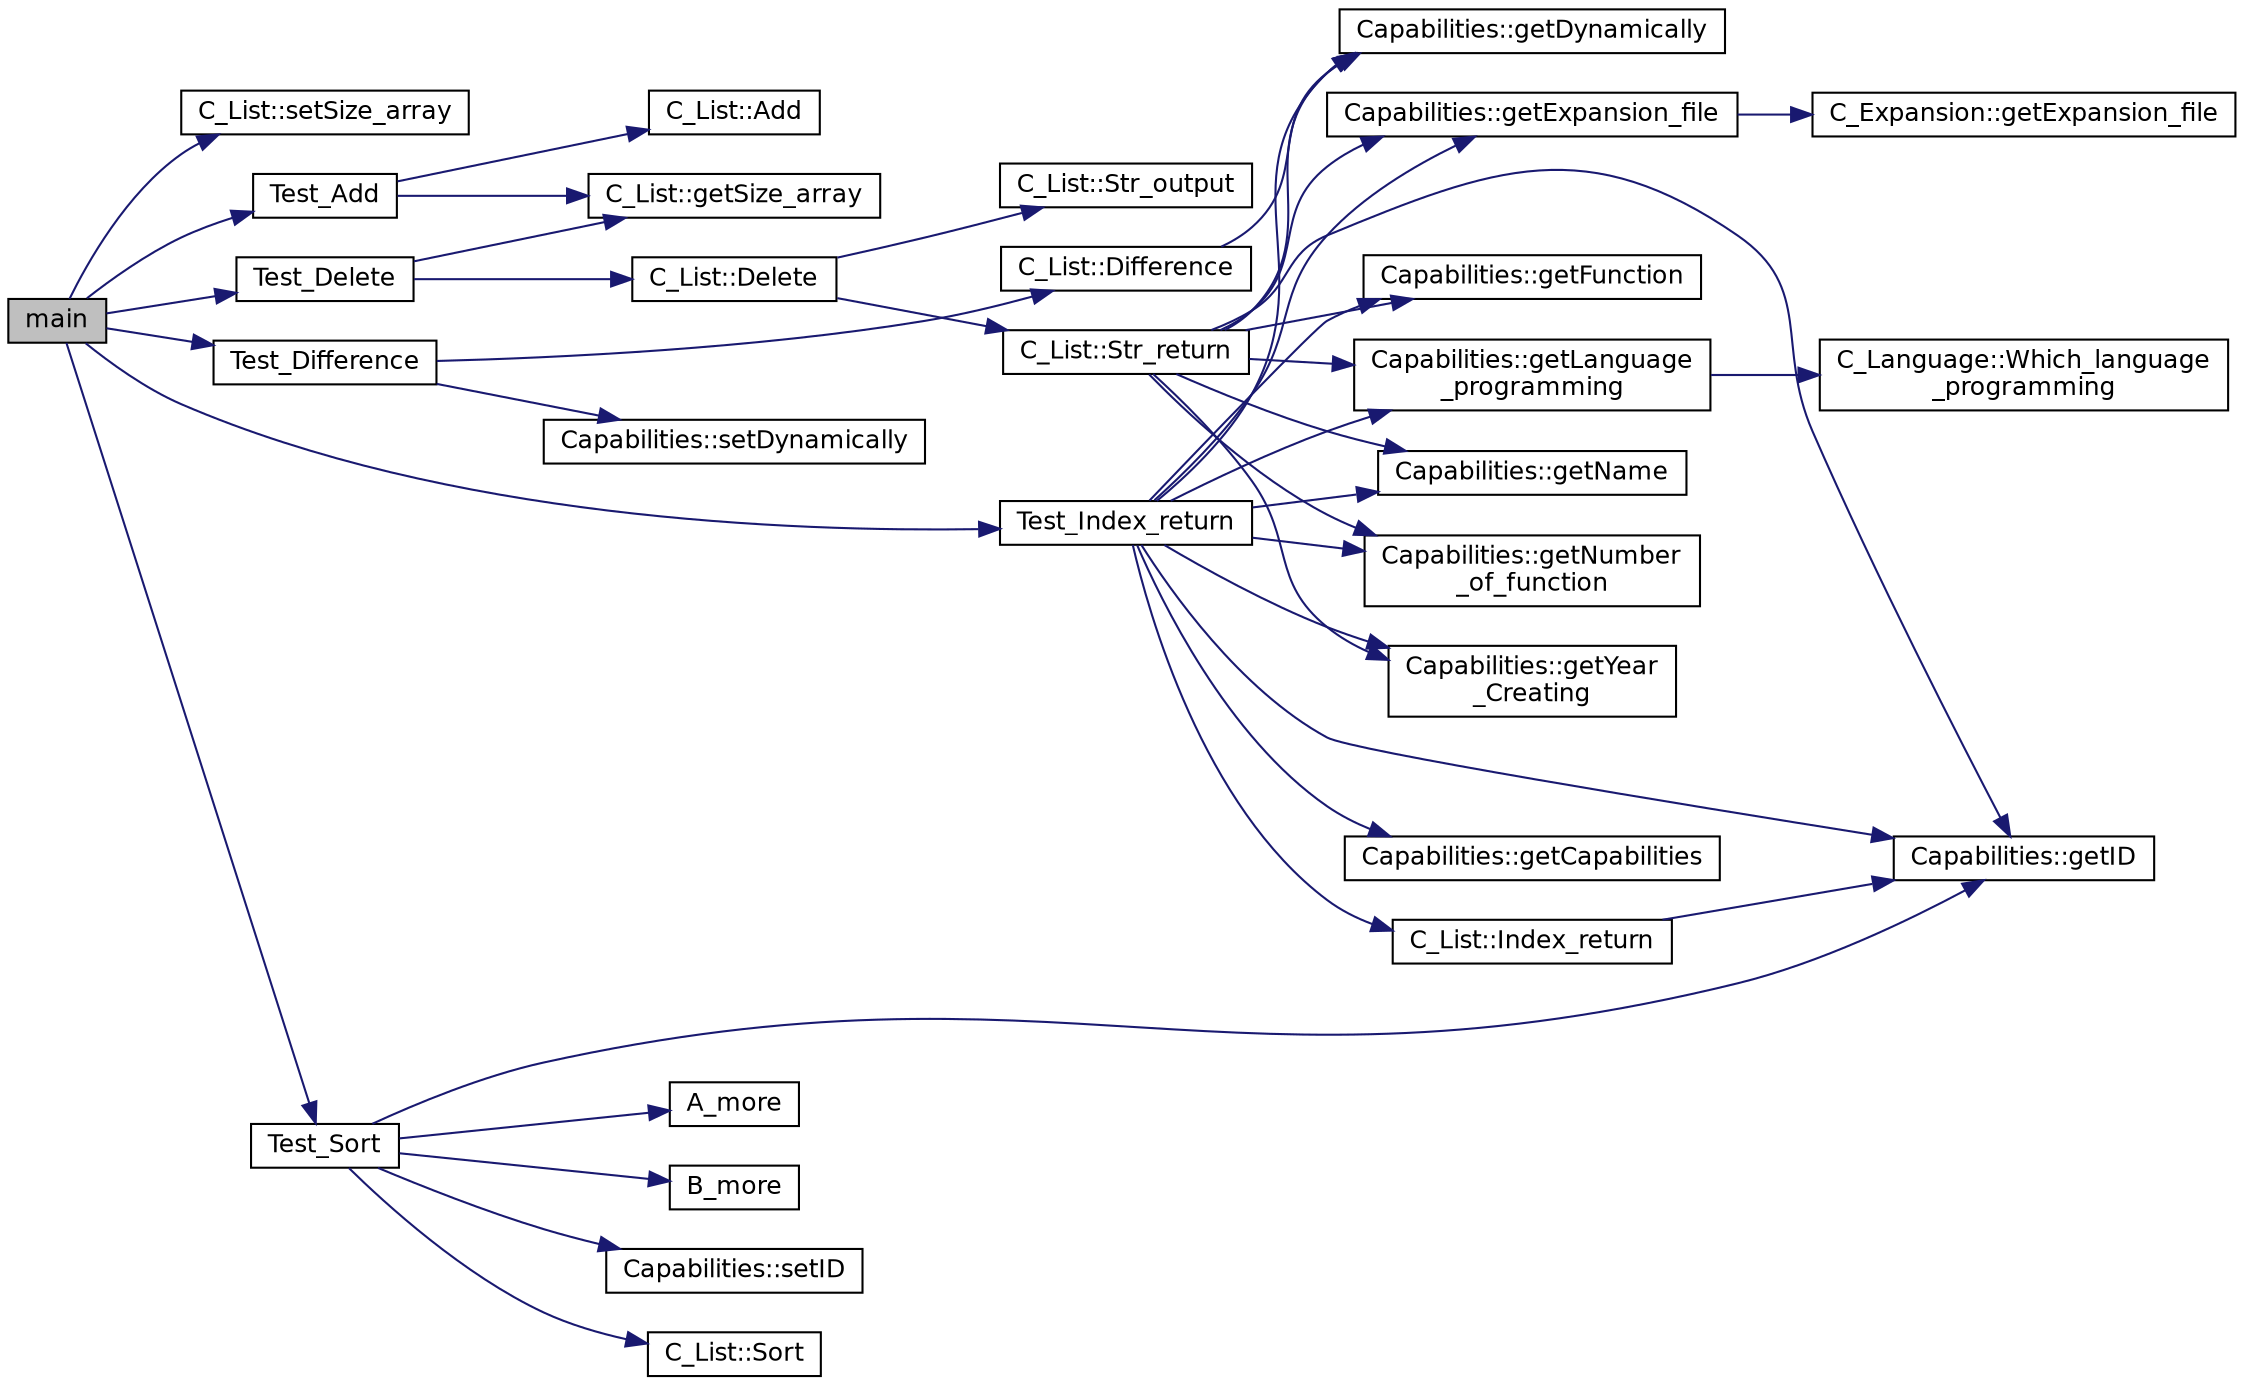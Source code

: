 digraph "main"
{
 // LATEX_PDF_SIZE
  edge [fontname="Helvetica",fontsize="12",labelfontname="Helvetica",labelfontsize="12"];
  node [fontname="Helvetica",fontsize="12",shape=record];
  rankdir="LR";
  Node1 [label="main",height=0.2,width=0.4,color="black", fillcolor="grey75", style="filled", fontcolor="black",tooltip="< підключення файлу C_Library.h"];
  Node1 -> Node2 [color="midnightblue",fontsize="12",style="solid",fontname="Helvetica"];
  Node2 [label="C_List::setSize_array",height=0.2,width=0.4,color="black", fillcolor="white", style="filled",URL="$class_c___list.html#a5511233b135800bdd4ca140d07766381",tooltip="< підключення файлу C_Library.h"];
  Node1 -> Node3 [color="midnightblue",fontsize="12",style="solid",fontname="Helvetica"];
  Node3 [label="Test_Add",height=0.2,width=0.4,color="black", fillcolor="white", style="filled",URL="$_test_8h.html#a3c3da76ecff37532f7146a26c53aaf69",tooltip="Оголошення функції що перевіряє метод Add."];
  Node3 -> Node4 [color="midnightblue",fontsize="12",style="solid",fontname="Helvetica"];
  Node4 [label="C_List::Add",height=0.2,width=0.4,color="black", fillcolor="white", style="filled",URL="$class_c___list.html#ab7a36eaada5c59d2266a13616e8f0558",tooltip="Оголошення методу додавання нового елементу в масив"];
  Node3 -> Node5 [color="midnightblue",fontsize="12",style="solid",fontname="Helvetica"];
  Node5 [label="C_List::getSize_array",height=0.2,width=0.4,color="black", fillcolor="white", style="filled",URL="$class_c___list.html#a9ec4a64920eafd9aed2b2be5de9a0583",tooltip=" "];
  Node1 -> Node6 [color="midnightblue",fontsize="12",style="solid",fontname="Helvetica"];
  Node6 [label="Test_Delete",height=0.2,width=0.4,color="black", fillcolor="white", style="filled",URL="$_test_8h.html#a5d22b72a7a1c258bc3be4ee479a894eb",tooltip="Оголошення функції що перевіряє метод Delete."];
  Node6 -> Node7 [color="midnightblue",fontsize="12",style="solid",fontname="Helvetica"];
  Node7 [label="C_List::Delete",height=0.2,width=0.4,color="black", fillcolor="white", style="filled",URL="$class_c___list.html#a4fcb8ef3b695e31768f62bacdcec4a1c",tooltip="Оголошення методу видалення елементу з масиву"];
  Node7 -> Node8 [color="midnightblue",fontsize="12",style="solid",fontname="Helvetica"];
  Node8 [label="C_List::Str_output",height=0.2,width=0.4,color="black", fillcolor="white", style="filled",URL="$class_c___list.html#ad8631cdd73743dfabed36452e3945571",tooltip="Оголошення методу виведення на екран одного єлементу"];
  Node7 -> Node9 [color="midnightblue",fontsize="12",style="solid",fontname="Helvetica"];
  Node9 [label="C_List::Str_return",height=0.2,width=0.4,color="black", fillcolor="white", style="filled",URL="$class_c___list.html#aaf80c9d851abe6c47ae5038495d10582",tooltip="Оголошення методу зчитування інформації з обьекту та перетворення її в потік"];
  Node9 -> Node10 [color="midnightblue",fontsize="12",style="solid",fontname="Helvetica"];
  Node10 [label="Capabilities::getDynamically",height=0.2,width=0.4,color="black", fillcolor="white", style="filled",URL="$class_capabilities.html#a2812145051c4f18ac491a23325718572",tooltip=" "];
  Node9 -> Node11 [color="midnightblue",fontsize="12",style="solid",fontname="Helvetica"];
  Node11 [label="Capabilities::getExpansion_file",height=0.2,width=0.4,color="black", fillcolor="white", style="filled",URL="$class_capabilities.html#a644f9f79ce52b281f5238e6f3a6cc723",tooltip=" "];
  Node11 -> Node12 [color="midnightblue",fontsize="12",style="solid",fontname="Helvetica"];
  Node12 [label="C_Expansion::getExpansion_file",height=0.2,width=0.4,color="black", fillcolor="white", style="filled",URL="$class_c___expansion.html#a17b12fda0638be269c0cc4ed77241a0e",tooltip=" "];
  Node9 -> Node13 [color="midnightblue",fontsize="12",style="solid",fontname="Helvetica"];
  Node13 [label="Capabilities::getFunction",height=0.2,width=0.4,color="black", fillcolor="white", style="filled",URL="$class_capabilities.html#ac9c35b051c2c9b7ac13f5bd26fa20287",tooltip=" "];
  Node9 -> Node14 [color="midnightblue",fontsize="12",style="solid",fontname="Helvetica"];
  Node14 [label="Capabilities::getID",height=0.2,width=0.4,color="black", fillcolor="white", style="filled",URL="$class_capabilities.html#ae6b8df73f7541c6aec415a1349d81609",tooltip=" "];
  Node9 -> Node15 [color="midnightblue",fontsize="12",style="solid",fontname="Helvetica"];
  Node15 [label="Capabilities::getLanguage\l_programming",height=0.2,width=0.4,color="black", fillcolor="white", style="filled",URL="$class_capabilities.html#a9f1242d32005ba185d59cd2546d4a81d",tooltip=" "];
  Node15 -> Node16 [color="midnightblue",fontsize="12",style="solid",fontname="Helvetica"];
  Node16 [label="C_Language::Which_language\l_programming",height=0.2,width=0.4,color="black", fillcolor="white", style="filled",URL="$class_c___language.html#a50653a73bc6123571199497cc099e93e",tooltip=" "];
  Node9 -> Node17 [color="midnightblue",fontsize="12",style="solid",fontname="Helvetica"];
  Node17 [label="Capabilities::getName",height=0.2,width=0.4,color="black", fillcolor="white", style="filled",URL="$class_capabilities.html#a60cb2f5c33f97d3143b5607645bad3bc",tooltip=" "];
  Node9 -> Node18 [color="midnightblue",fontsize="12",style="solid",fontname="Helvetica"];
  Node18 [label="Capabilities::getNumber\l_of_function",height=0.2,width=0.4,color="black", fillcolor="white", style="filled",URL="$class_capabilities.html#a7e0096c00d744ebe113ad43a6c1b7192",tooltip=" "];
  Node9 -> Node19 [color="midnightblue",fontsize="12",style="solid",fontname="Helvetica"];
  Node19 [label="Capabilities::getYear\l_Creating",height=0.2,width=0.4,color="black", fillcolor="white", style="filled",URL="$class_capabilities.html#ab419499872636174b58e7aec4fc83c2e",tooltip=" "];
  Node6 -> Node5 [color="midnightblue",fontsize="12",style="solid",fontname="Helvetica"];
  Node1 -> Node20 [color="midnightblue",fontsize="12",style="solid",fontname="Helvetica"];
  Node20 [label="Test_Difference",height=0.2,width=0.4,color="black", fillcolor="white", style="filled",URL="$_test_8h.html#ada870f20efdef63899afc509adb23478",tooltip="Оголошення функції що перевіряє метод Difference."];
  Node20 -> Node21 [color="midnightblue",fontsize="12",style="solid",fontname="Helvetica"];
  Node21 [label="C_List::Difference",height=0.2,width=0.4,color="black", fillcolor="white", style="filled",URL="$class_c___list.html#a0c4310f370198ad6eee179e9bb400397",tooltip="Оголошення методу що визначає відношення кількості бібліотек що динамічно підключаються до загальної ..."];
  Node21 -> Node10 [color="midnightblue",fontsize="12",style="solid",fontname="Helvetica"];
  Node20 -> Node22 [color="midnightblue",fontsize="12",style="solid",fontname="Helvetica"];
  Node22 [label="Capabilities::setDynamically",height=0.2,width=0.4,color="black", fillcolor="white", style="filled",URL="$class_capabilities.html#ad379ac20cedffa67e8aab3edef6390e8",tooltip=" "];
  Node1 -> Node23 [color="midnightblue",fontsize="12",style="solid",fontname="Helvetica"];
  Node23 [label="Test_Index_return",height=0.2,width=0.4,color="black", fillcolor="white", style="filled",URL="$_test_8h.html#ab7b1cbdebeccd5f54de28236434b11b6",tooltip="Оголошення функції що перевіряє метод Index_return."];
  Node23 -> Node24 [color="midnightblue",fontsize="12",style="solid",fontname="Helvetica"];
  Node24 [label="Capabilities::getCapabilities",height=0.2,width=0.4,color="black", fillcolor="white", style="filled",URL="$class_capabilities.html#a49d355fa046c597db298932227193e3a",tooltip=" "];
  Node23 -> Node10 [color="midnightblue",fontsize="12",style="solid",fontname="Helvetica"];
  Node23 -> Node11 [color="midnightblue",fontsize="12",style="solid",fontname="Helvetica"];
  Node23 -> Node13 [color="midnightblue",fontsize="12",style="solid",fontname="Helvetica"];
  Node23 -> Node14 [color="midnightblue",fontsize="12",style="solid",fontname="Helvetica"];
  Node23 -> Node15 [color="midnightblue",fontsize="12",style="solid",fontname="Helvetica"];
  Node23 -> Node17 [color="midnightblue",fontsize="12",style="solid",fontname="Helvetica"];
  Node23 -> Node18 [color="midnightblue",fontsize="12",style="solid",fontname="Helvetica"];
  Node23 -> Node19 [color="midnightblue",fontsize="12",style="solid",fontname="Helvetica"];
  Node23 -> Node25 [color="midnightblue",fontsize="12",style="solid",fontname="Helvetica"];
  Node25 [label="C_List::Index_return",height=0.2,width=0.4,color="black", fillcolor="white", style="filled",URL="$class_c___list.html#a328431d35b2b421c2ab291fce19361b4",tooltip="Оголошення методу що повертає обьект визначивши його по дентифікатору"];
  Node25 -> Node14 [color="midnightblue",fontsize="12",style="solid",fontname="Helvetica"];
  Node1 -> Node26 [color="midnightblue",fontsize="12",style="solid",fontname="Helvetica"];
  Node26 [label="Test_Sort",height=0.2,width=0.4,color="black", fillcolor="white", style="filled",URL="$_test_8h.html#ada5081f2752180dca2ab109a692cb4ee",tooltip="Оголошення функції що перевіряє метод Sort."];
  Node26 -> Node27 [color="midnightblue",fontsize="12",style="solid",fontname="Helvetica"];
  Node27 [label="A_more",height=0.2,width=0.4,color="black", fillcolor="white", style="filled",URL="$_test__methody_8cpp.html#a7de804126acfa13a03290dba0123c1af",tooltip="< підключення файлу C_Library.h"];
  Node26 -> Node28 [color="midnightblue",fontsize="12",style="solid",fontname="Helvetica"];
  Node28 [label="B_more",height=0.2,width=0.4,color="black", fillcolor="white", style="filled",URL="$_test__methody_8cpp.html#abac466d108278fd3559a3f36c2774be3",tooltip=" "];
  Node26 -> Node14 [color="midnightblue",fontsize="12",style="solid",fontname="Helvetica"];
  Node26 -> Node29 [color="midnightblue",fontsize="12",style="solid",fontname="Helvetica"];
  Node29 [label="Capabilities::setID",height=0.2,width=0.4,color="black", fillcolor="white", style="filled",URL="$class_capabilities.html#afa93b84a809bcc591880f68cd3fbebd7",tooltip=" "];
  Node26 -> Node30 [color="midnightblue",fontsize="12",style="solid",fontname="Helvetica"];
  Node30 [label="C_List::Sort",height=0.2,width=0.4,color="black", fillcolor="white", style="filled",URL="$class_c___list.html#a3575f416a20cc95b7223e5fbcfe4544a",tooltip="Оголошення методу сортування масиву"];
}
